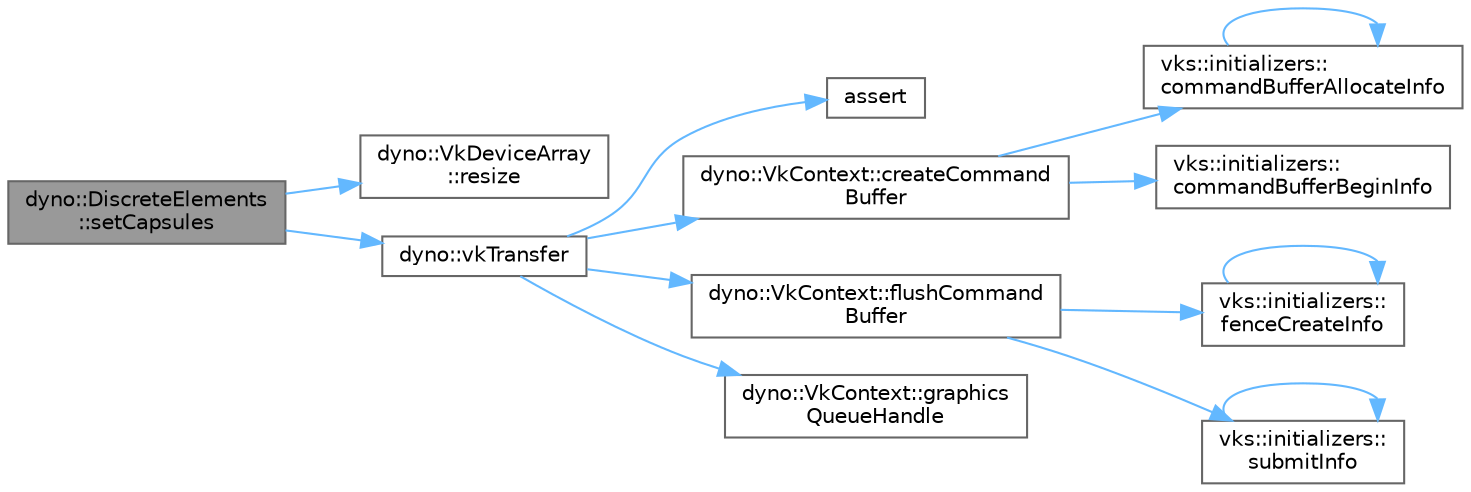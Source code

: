 digraph "dyno::DiscreteElements::setCapsules"
{
 // LATEX_PDF_SIZE
  bgcolor="transparent";
  edge [fontname=Helvetica,fontsize=10,labelfontname=Helvetica,labelfontsize=10];
  node [fontname=Helvetica,fontsize=10,shape=box,height=0.2,width=0.4];
  rankdir="LR";
  Node1 [id="Node000001",label="dyno::DiscreteElements\l::setCapsules",height=0.2,width=0.4,color="gray40", fillcolor="grey60", style="filled", fontcolor="black",tooltip=" "];
  Node1 -> Node2 [id="edge1_Node000001_Node000002",color="steelblue1",style="solid",tooltip=" "];
  Node2 [id="Node000002",label="dyno::VkDeviceArray\l::resize",height=0.2,width=0.4,color="grey40", fillcolor="white", style="filled",URL="$classdyno_1_1_vk_device_array.html#a5311eff5d0addba9193604ff592805f2",tooltip=" "];
  Node1 -> Node3 [id="edge2_Node000001_Node000003",color="steelblue1",style="solid",tooltip=" "];
  Node3 [id="Node000003",label="dyno::vkTransfer",height=0.2,width=0.4,color="grey40", fillcolor="white", style="filled",URL="$namespacedyno.html#adc5f45c2a361d9e356051f6aa6b13a5f",tooltip=" "];
  Node3 -> Node4 [id="edge3_Node000003_Node000004",color="steelblue1",style="solid",tooltip=" "];
  Node4 [id="Node000004",label="assert",height=0.2,width=0.4,color="grey40", fillcolor="white", style="filled",URL="$_vulkan_swap_chain_8cpp.html#a21b5a77bb7dd2ff2a93f6c086da96d46",tooltip=" "];
  Node3 -> Node5 [id="edge4_Node000003_Node000005",color="steelblue1",style="solid",tooltip=" "];
  Node5 [id="Node000005",label="dyno::VkContext::createCommand\lBuffer",height=0.2,width=0.4,color="grey40", fillcolor="white", style="filled",URL="$classdyno_1_1_vk_context.html#a4614d8aa521f10227d44141087f0303e",tooltip=" "];
  Node5 -> Node6 [id="edge5_Node000005_Node000006",color="steelblue1",style="solid",tooltip=" "];
  Node6 [id="Node000006",label="vks::initializers::\lcommandBufferAllocateInfo",height=0.2,width=0.4,color="grey40", fillcolor="white", style="filled",URL="$namespacevks_1_1initializers.html#a56e8b0b74504c6870b752df0ec9052be",tooltip=" "];
  Node6 -> Node6 [id="edge6_Node000006_Node000006",color="steelblue1",style="solid",tooltip=" "];
  Node5 -> Node7 [id="edge7_Node000005_Node000007",color="steelblue1",style="solid",tooltip=" "];
  Node7 [id="Node000007",label="vks::initializers::\lcommandBufferBeginInfo",height=0.2,width=0.4,color="grey40", fillcolor="white", style="filled",URL="$namespacevks_1_1initializers.html#ab43b98c7cf767b67fd3501fedb4a8348",tooltip=" "];
  Node3 -> Node8 [id="edge8_Node000003_Node000008",color="steelblue1",style="solid",tooltip=" "];
  Node8 [id="Node000008",label="dyno::VkContext::flushCommand\lBuffer",height=0.2,width=0.4,color="grey40", fillcolor="white", style="filled",URL="$classdyno_1_1_vk_context.html#a39316064ab15d3d465bd13a5637f43e0",tooltip=" "];
  Node8 -> Node9 [id="edge9_Node000008_Node000009",color="steelblue1",style="solid",tooltip=" "];
  Node9 [id="Node000009",label="vks::initializers::\lfenceCreateInfo",height=0.2,width=0.4,color="grey40", fillcolor="white", style="filled",URL="$namespacevks_1_1initializers.html#a8f324a3a5be6b9e9b8111f72dacf2a45",tooltip=" "];
  Node9 -> Node9 [id="edge10_Node000009_Node000009",color="steelblue1",style="solid",tooltip=" "];
  Node8 -> Node10 [id="edge11_Node000008_Node000010",color="steelblue1",style="solid",tooltip=" "];
  Node10 [id="Node000010",label="vks::initializers::\lsubmitInfo",height=0.2,width=0.4,color="grey40", fillcolor="white", style="filled",URL="$namespacevks_1_1initializers.html#ae769e7c8d84108ff45a861482b0322ab",tooltip=" "];
  Node10 -> Node10 [id="edge12_Node000010_Node000010",color="steelblue1",style="solid",tooltip=" "];
  Node3 -> Node11 [id="edge13_Node000003_Node000011",color="steelblue1",style="solid",tooltip=" "];
  Node11 [id="Node000011",label="dyno::VkContext::graphics\lQueueHandle",height=0.2,width=0.4,color="grey40", fillcolor="white", style="filled",URL="$classdyno_1_1_vk_context.html#ad6404255ba055cbe9873651fffb4266e",tooltip=" "];
}
